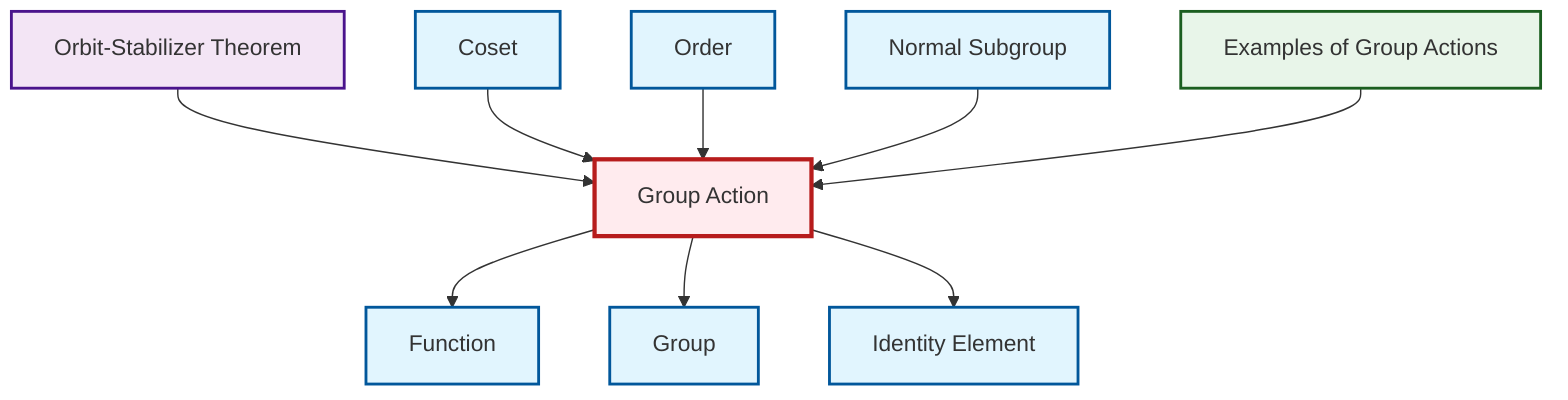 graph TD
    classDef definition fill:#e1f5fe,stroke:#01579b,stroke-width:2px
    classDef theorem fill:#f3e5f5,stroke:#4a148c,stroke-width:2px
    classDef axiom fill:#fff3e0,stroke:#e65100,stroke-width:2px
    classDef example fill:#e8f5e9,stroke:#1b5e20,stroke-width:2px
    classDef current fill:#ffebee,stroke:#b71c1c,stroke-width:3px
    ex-group-action-examples["Examples of Group Actions"]:::example
    def-function["Function"]:::definition
    def-group["Group"]:::definition
    def-order["Order"]:::definition
    def-group-action["Group Action"]:::definition
    def-coset["Coset"]:::definition
    def-identity-element["Identity Element"]:::definition
    thm-orbit-stabilizer["Orbit-Stabilizer Theorem"]:::theorem
    def-normal-subgroup["Normal Subgroup"]:::definition
    thm-orbit-stabilizer --> def-group-action
    def-coset --> def-group-action
    def-group-action --> def-function
    def-group-action --> def-group
    def-order --> def-group-action
    def-normal-subgroup --> def-group-action
    ex-group-action-examples --> def-group-action
    def-group-action --> def-identity-element
    class def-group-action current